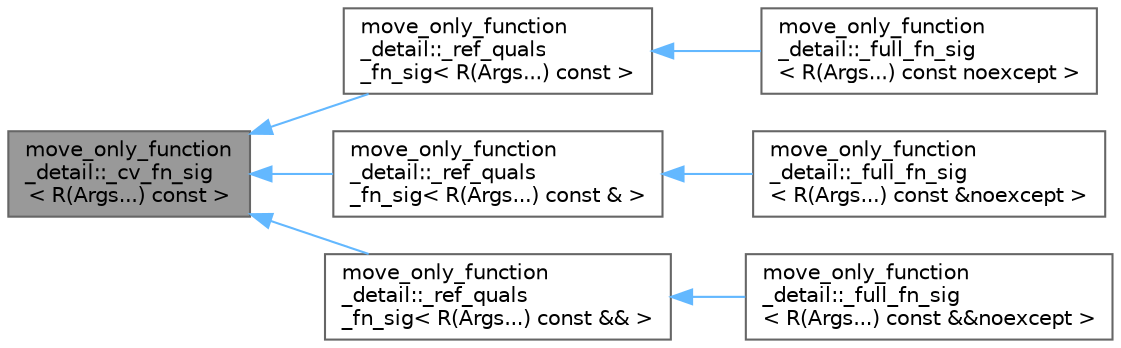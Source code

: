 digraph "move_only_function_detail::_cv_fn_sig&lt; R(Args...) const &gt;"
{
 // LATEX_PDF_SIZE
  bgcolor="transparent";
  edge [fontname=Helvetica,fontsize=10,labelfontname=Helvetica,labelfontsize=10];
  node [fontname=Helvetica,fontsize=10,shape=box,height=0.2,width=0.4];
  rankdir="LR";
  Node1 [id="Node000001",label="move_only_function\l_detail::_cv_fn_sig\l\< R(Args...) const \>",height=0.2,width=0.4,color="gray40", fillcolor="grey60", style="filled", fontcolor="black",tooltip=" "];
  Node1 -> Node2 [id="edge7_Node000001_Node000002",dir="back",color="steelblue1",style="solid",tooltip=" "];
  Node2 [id="Node000002",label="move_only_function\l_detail::_ref_quals\l_fn_sig\< R(Args...) const \>",height=0.2,width=0.4,color="gray40", fillcolor="white", style="filled",URL="$structmove__only__function__detail_1_1__ref__quals__fn__sig.html",tooltip=" "];
  Node2 -> Node3 [id="edge8_Node000002_Node000003",dir="back",color="steelblue1",style="solid",tooltip=" "];
  Node3 [id="Node000003",label="move_only_function\l_detail::_full_fn_sig\l\< R(Args...) const noexcept \>",height=0.2,width=0.4,color="gray40", fillcolor="white", style="filled",URL="$structmove__only__function__detail_1_1__full__fn__sig_3_01_r_07_args_8_8_8_08_01const_01noexcept_01_4.html",tooltip=" "];
  Node1 -> Node4 [id="edge9_Node000001_Node000004",dir="back",color="steelblue1",style="solid",tooltip=" "];
  Node4 [id="Node000004",label="move_only_function\l_detail::_ref_quals\l_fn_sig\< R(Args...) const & \>",height=0.2,width=0.4,color="gray40", fillcolor="white", style="filled",URL="$structmove__only__function__detail_1_1__ref__quals__fn__sig_3_01_r_07_args_8_8_8_08_01const_01_6_01_4.html",tooltip=" "];
  Node4 -> Node5 [id="edge10_Node000004_Node000005",dir="back",color="steelblue1",style="solid",tooltip=" "];
  Node5 [id="Node000005",label="move_only_function\l_detail::_full_fn_sig\l\< R(Args...) const &noexcept \>",height=0.2,width=0.4,color="gray40", fillcolor="white", style="filled",URL="$structmove__only__function__detail_1_1__full__fn__sig_3_01_r_07_args_8_8_8_08_01const_01_6noexcept_01_4.html",tooltip=" "];
  Node1 -> Node6 [id="edge11_Node000001_Node000006",dir="back",color="steelblue1",style="solid",tooltip=" "];
  Node6 [id="Node000006",label="move_only_function\l_detail::_ref_quals\l_fn_sig\< R(Args...) const && \>",height=0.2,width=0.4,color="gray40", fillcolor="white", style="filled",URL="$structmove__only__function__detail_1_1__ref__quals__fn__sig_3_01_r_07_args_8_8_8_08_01const_01_6_6_01_4.html",tooltip=" "];
  Node6 -> Node7 [id="edge12_Node000006_Node000007",dir="back",color="steelblue1",style="solid",tooltip=" "];
  Node7 [id="Node000007",label="move_only_function\l_detail::_full_fn_sig\l\< R(Args...) const &&noexcept \>",height=0.2,width=0.4,color="gray40", fillcolor="white", style="filled",URL="$structmove__only__function__detail_1_1__full__fn__sig_3_01_r_07_args_8_8_8_08_01const_01_6_6noexcept_01_4.html",tooltip=" "];
}
